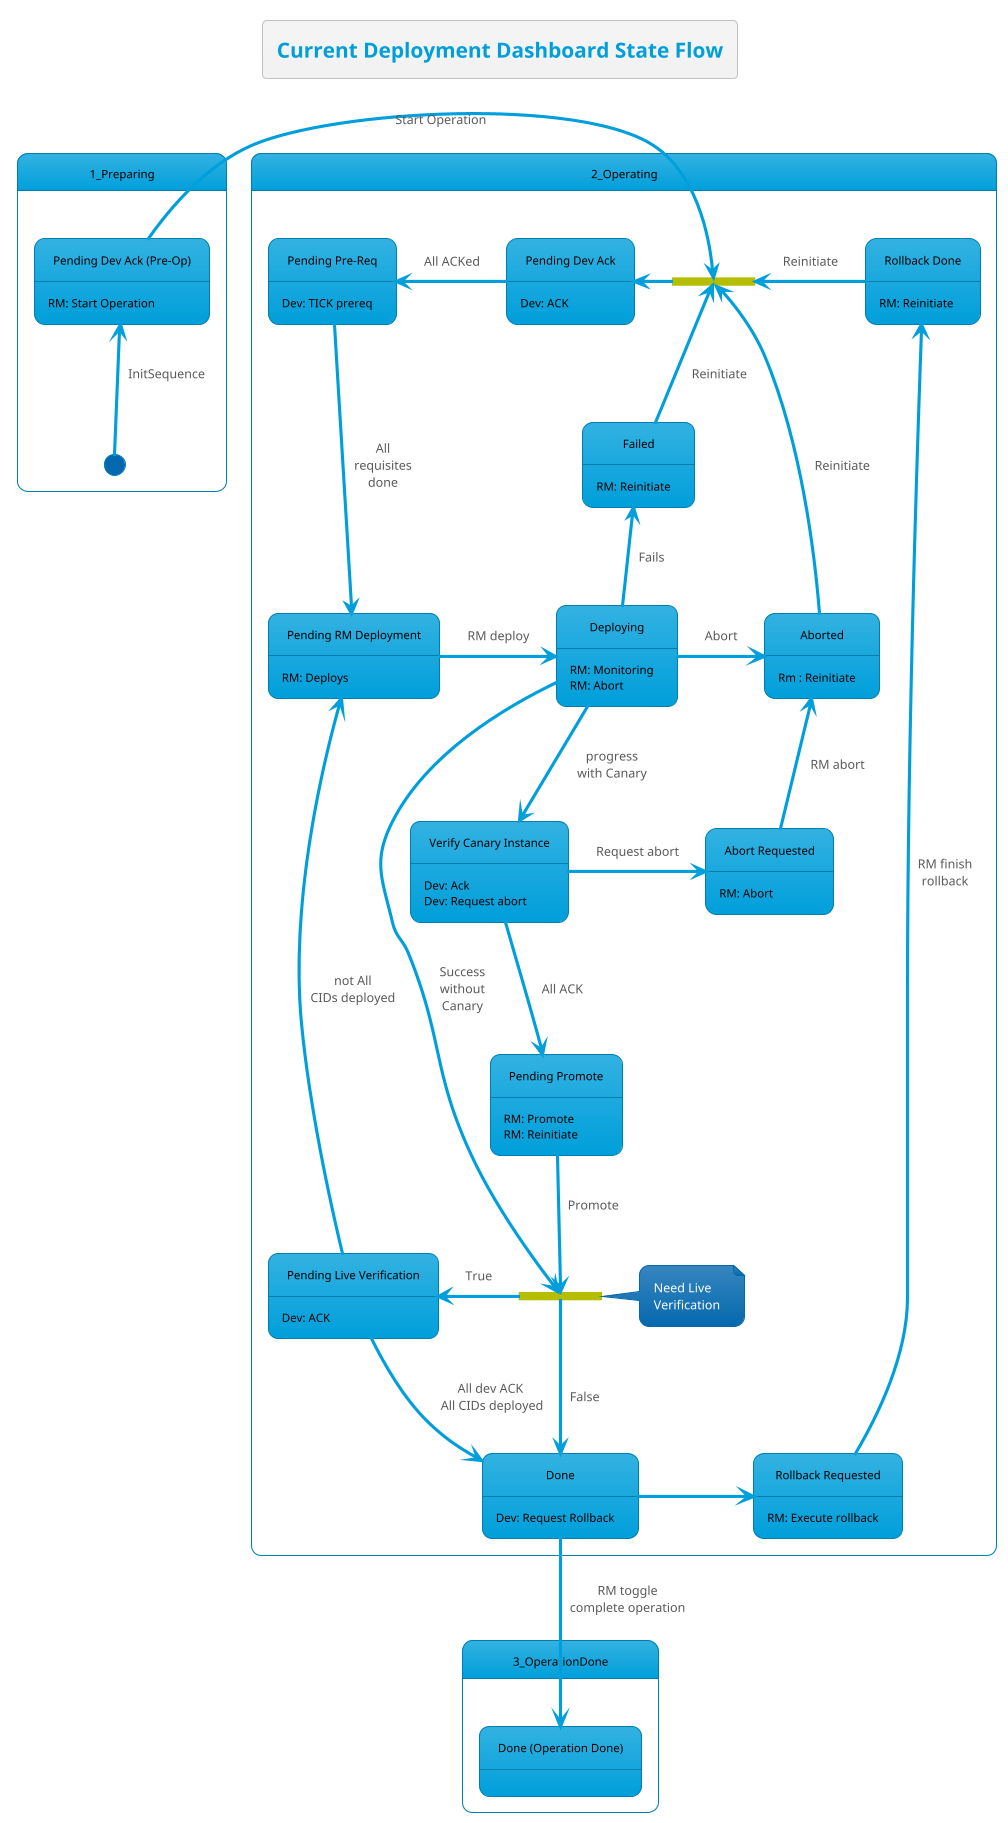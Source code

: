 @startuml
!theme bluegray
skinparam FooterFontColor black
skinparam StateFontColor black

title Current Deployment Dashboard State Flow


state 1_Preparing {
    state "Pending Dev Ack (Pre-Op)" as preOp
    [*] -up-> preOp : InitSequence
    preOp: RM: Start Operation
}

state 2_Operating{
    state pendingDevAckFork <<fork>>
    
    ' preOp -> pendingDevAck : Start Operation
    preOp -> pendingDevAckFork : Start Operation
    state "Pending RM Deployment" as pendingRMDeploy
    state "Verify Canary Instance" as verifyCanary
    state "Pending Live Verification" as pendingLiveVer
    state pendingLiveVerFork <<fork>>
    state "Pending Promote" as pendingPromote
    state "Abort Requested" as abortRequested
    state "Rollback Requested" as rollbackRequested
    state "Rollback Done" as rollbackDone

    state "Pending Dev Ack" as pendingDevAck
    state "Pending Pre-Req" as pendingPreReq
    pendingDevAckFork -left-> pendingDevAck
    pendingDevAck: Dev: ACK

    ' pendingDevAck --> pendingPreReq : All ACKed
    pendingDevAck -left-> pendingPreReq : All ACKed
    pendingPreReq: Dev: TICK prereq

    pendingPreReq -down-> pendingRMDeploy : All\nrequisites\ndone
    pendingRMDeploy: RM: Deploys

    pendingRMDeploy -left-> Deploying : RM deploy
    Deploying : RM: Monitoring
    Deploying : RM: Abort

    Deploying -right-> Aborted : Abort

    Deploying -up-> Failed : Fails

    Failed -up-> pendingDevAckFork : Reinitiate
    Failed: RM: Reinitiate

    Deploying --> verifyCanary : progress\nwith Canary
    verifyCanary: Dev: Ack
    verifyCanary: Dev: Request abort

    verifyCanary --> pendingPromote : All ACK
    pendingPromote: RM: Promote

    verifyCanary -right-> abortRequested : Request abort
    abortRequested: RM: Abort

    abortRequested -up-> Aborted : RM abort
    Aborted: Rm : Reinitiate

    Aborted --> pendingDevAckFork : Reinitiate
    pendingPromote: RM: Reinitiate

    pendingPromote --> pendingLiveVerFork : Promote
    note right of pendingLiveVerFork : Need Live\nVerification
    pendingLiveVerFork -right-> pendingLiveVer : True
    pendingLiveVerFork --> Done : False

    pendingLiveVer --> Done :All dev ACK\n All CIDs deployed
    pendingLiveVer -up-> pendingRMDeploy : not All\nCIDs deployed
    pendingLiveVer: Dev: ACK

    Deploying --> pendingLiveVerFork : Success\nwithout\nCanary

    Done: Dev: Request Rollback

    Done -right-> rollbackRequested
    rollbackRequested: RM: Execute rollback

    rollbackRequested -up-> rollbackDone : RM finish\nrollback
    rollbackDone: RM: Reinitiate

    rollbackDone -right-> pendingDevAckFork : Reinitiate
}

state 3_OperationDone {
    state "Done (Operation Done)" as DoneOpsDone
    Done --> DoneOpsDone : RM toggle\ncomplete operation
}

@enduml
